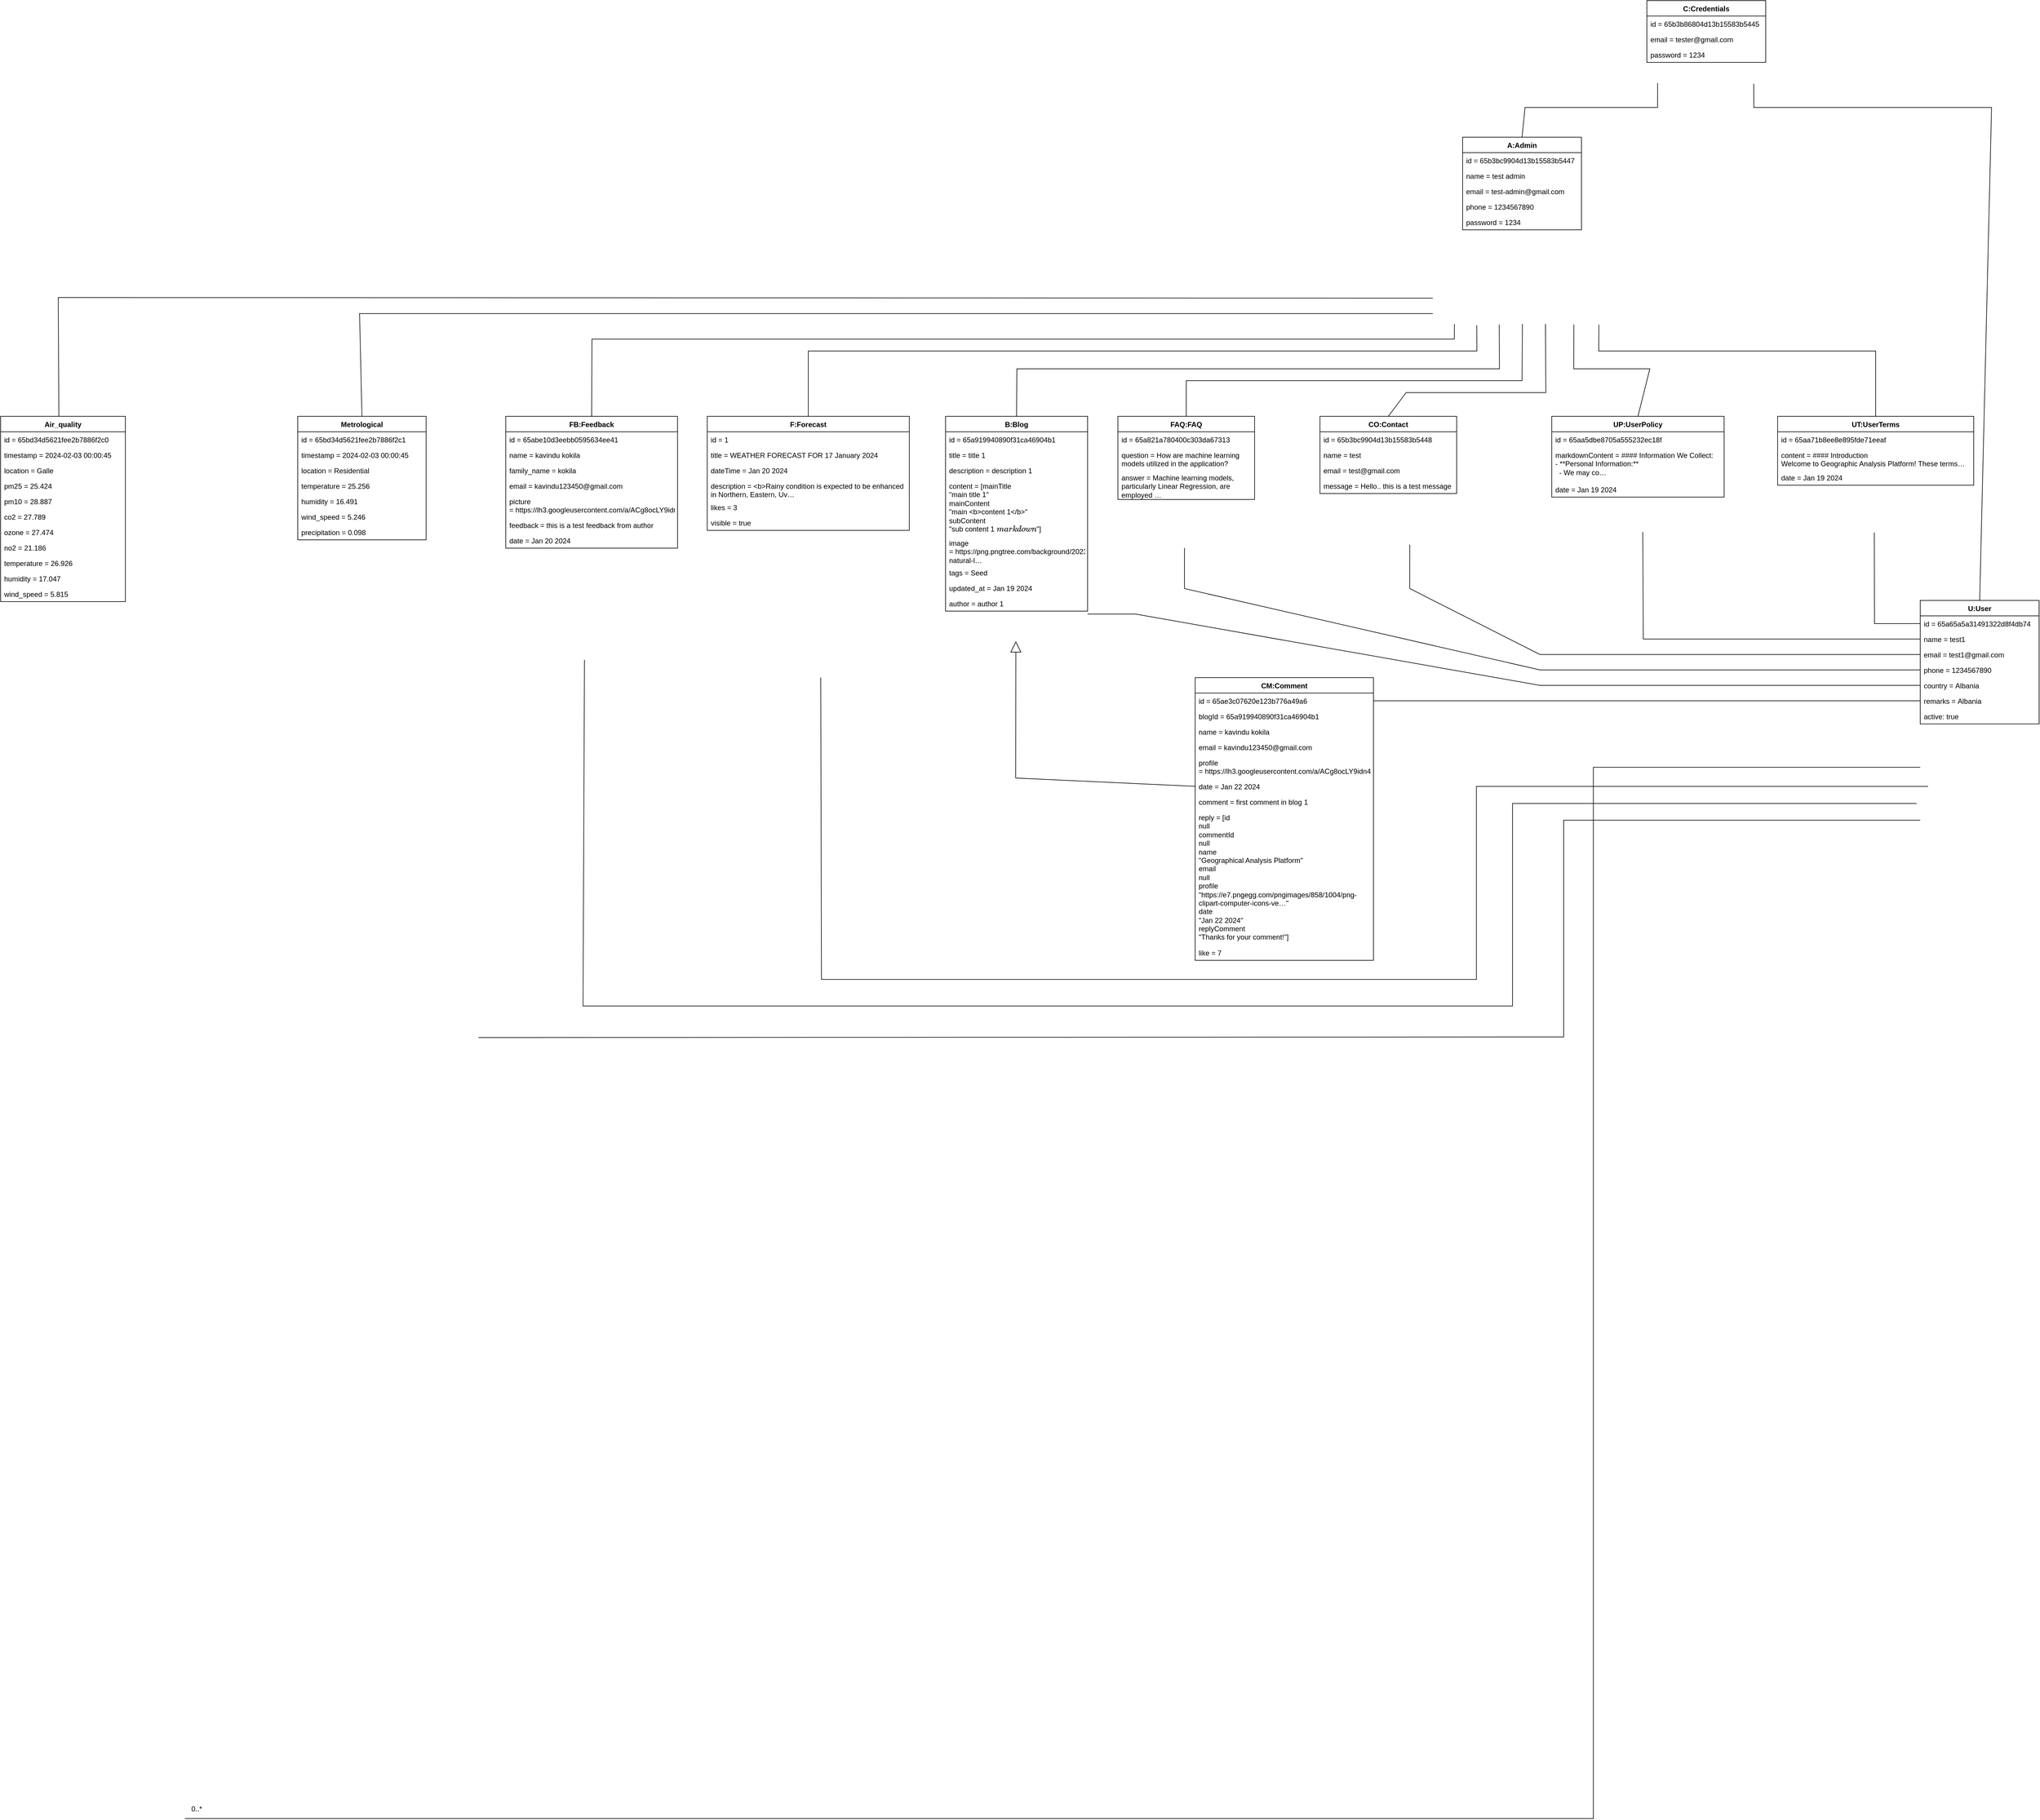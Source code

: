 <mxfile version="24.2.5" type="github">
  <diagram name="Page-1" id="tklO7xK3QUPXGctvpzQr">
    <mxGraphModel dx="3970" dy="2100" grid="1" gridSize="10" guides="1" tooltips="1" connect="1" arrows="1" fold="1" page="1" pageScale="1" pageWidth="827" pageHeight="1169" math="0" shadow="0">
      <root>
        <mxCell id="0" />
        <mxCell id="1" parent="0" />
        <mxCell id="FDrHorXSiLE-RwHZ9RLK-5" value="A:Admin" style="swimlane;fontStyle=1;align=center;verticalAlign=top;childLayout=stackLayout;horizontal=1;startSize=26;horizontalStack=0;resizeParent=1;resizeParentMax=0;resizeLast=0;collapsible=1;marginBottom=0;whiteSpace=wrap;html=1;" parent="1" vertex="1">
          <mxGeometry x="2870" y="410" width="200" height="156" as="geometry">
            <mxRectangle x="10" y="10" width="70" height="30" as="alternateBounds" />
          </mxGeometry>
        </mxCell>
        <mxCell id="FDrHorXSiLE-RwHZ9RLK-6" value="id = 65b3bc9904d13b15583b5447" style="text;strokeColor=none;fillColor=none;align=left;verticalAlign=top;spacingLeft=4;spacingRight=4;overflow=hidden;rotatable=0;points=[[0,0.5],[1,0.5]];portConstraint=eastwest;whiteSpace=wrap;html=1;" parent="FDrHorXSiLE-RwHZ9RLK-5" vertex="1">
          <mxGeometry y="26" width="200" height="26" as="geometry" />
        </mxCell>
        <mxCell id="FDrHorXSiLE-RwHZ9RLK-11" value="name =&amp;nbsp;test admin" style="text;strokeColor=none;fillColor=none;align=left;verticalAlign=top;spacingLeft=4;spacingRight=4;overflow=hidden;rotatable=0;points=[[0,0.5],[1,0.5]];portConstraint=eastwest;whiteSpace=wrap;html=1;" parent="FDrHorXSiLE-RwHZ9RLK-5" vertex="1">
          <mxGeometry y="52" width="200" height="26" as="geometry" />
        </mxCell>
        <mxCell id="FDrHorXSiLE-RwHZ9RLK-133" value="email =&amp;nbsp;test-admin@gmail.com" style="text;strokeColor=none;fillColor=none;align=left;verticalAlign=top;spacingLeft=4;spacingRight=4;overflow=hidden;rotatable=0;points=[[0,0.5],[1,0.5]];portConstraint=eastwest;whiteSpace=wrap;html=1;" parent="FDrHorXSiLE-RwHZ9RLK-5" vertex="1">
          <mxGeometry y="78" width="200" height="26" as="geometry" />
        </mxCell>
        <mxCell id="FDrHorXSiLE-RwHZ9RLK-10" value="phone = 1234567890" style="text;strokeColor=none;fillColor=none;align=left;verticalAlign=top;spacingLeft=4;spacingRight=4;overflow=hidden;rotatable=0;points=[[0,0.5],[1,0.5]];portConstraint=eastwest;whiteSpace=wrap;html=1;" parent="FDrHorXSiLE-RwHZ9RLK-5" vertex="1">
          <mxGeometry y="104" width="200" height="26" as="geometry" />
        </mxCell>
        <mxCell id="FDrHorXSiLE-RwHZ9RLK-9" value="password =&amp;nbsp;1234" style="text;strokeColor=none;fillColor=none;align=left;verticalAlign=top;spacingLeft=4;spacingRight=4;overflow=hidden;rotatable=0;points=[[0,0.5],[1,0.5]];portConstraint=eastwest;whiteSpace=wrap;html=1;" parent="FDrHorXSiLE-RwHZ9RLK-5" vertex="1">
          <mxGeometry y="130" width="200" height="26" as="geometry" />
        </mxCell>
        <mxCell id="FDrHorXSiLE-RwHZ9RLK-13" value="Air_quality" style="swimlane;fontStyle=1;align=center;verticalAlign=top;childLayout=stackLayout;horizontal=1;startSize=26;horizontalStack=0;resizeParent=1;resizeParentMax=0;resizeLast=0;collapsible=1;marginBottom=0;whiteSpace=wrap;html=1;" parent="1" vertex="1">
          <mxGeometry x="410" y="880" width="210" height="312" as="geometry" />
        </mxCell>
        <mxCell id="FDrHorXSiLE-RwHZ9RLK-14" value="id =&amp;nbsp;65bd34d5621fee2b7886f2c0" style="text;strokeColor=none;fillColor=none;align=left;verticalAlign=top;spacingLeft=4;spacingRight=4;overflow=hidden;rotatable=0;points=[[0,0.5],[1,0.5]];portConstraint=eastwest;whiteSpace=wrap;html=1;" parent="FDrHorXSiLE-RwHZ9RLK-13" vertex="1">
          <mxGeometry y="26" width="210" height="26" as="geometry" />
        </mxCell>
        <mxCell id="FDrHorXSiLE-RwHZ9RLK-15" value="timestamp =&amp;nbsp;2024-02-03 00:00:45" style="text;strokeColor=none;fillColor=none;align=left;verticalAlign=top;spacingLeft=4;spacingRight=4;overflow=hidden;rotatable=0;points=[[0,0.5],[1,0.5]];portConstraint=eastwest;whiteSpace=wrap;html=1;" parent="FDrHorXSiLE-RwHZ9RLK-13" vertex="1">
          <mxGeometry y="52" width="210" height="26" as="geometry" />
        </mxCell>
        <mxCell id="FDrHorXSiLE-RwHZ9RLK-21" value="location =&amp;nbsp;Galle" style="text;strokeColor=none;fillColor=none;align=left;verticalAlign=top;spacingLeft=4;spacingRight=4;overflow=hidden;rotatable=0;points=[[0,0.5],[1,0.5]];portConstraint=eastwest;whiteSpace=wrap;html=1;" parent="FDrHorXSiLE-RwHZ9RLK-13" vertex="1">
          <mxGeometry y="78" width="210" height="26" as="geometry" />
        </mxCell>
        <mxCell id="FDrHorXSiLE-RwHZ9RLK-25" value="pm25 =&amp;nbsp;25.424" style="text;strokeColor=none;fillColor=none;align=left;verticalAlign=top;spacingLeft=4;spacingRight=4;overflow=hidden;rotatable=0;points=[[0,0.5],[1,0.5]];portConstraint=eastwest;whiteSpace=wrap;html=1;" parent="FDrHorXSiLE-RwHZ9RLK-13" vertex="1">
          <mxGeometry y="104" width="210" height="26" as="geometry" />
        </mxCell>
        <mxCell id="FDrHorXSiLE-RwHZ9RLK-24" value="pm10 =&amp;nbsp;28.887" style="text;strokeColor=none;fillColor=none;align=left;verticalAlign=top;spacingLeft=4;spacingRight=4;overflow=hidden;rotatable=0;points=[[0,0.5],[1,0.5]];portConstraint=eastwest;whiteSpace=wrap;html=1;" parent="FDrHorXSiLE-RwHZ9RLK-13" vertex="1">
          <mxGeometry y="130" width="210" height="26" as="geometry" />
        </mxCell>
        <mxCell id="FDrHorXSiLE-RwHZ9RLK-23" value="co2 =&amp;nbsp;27.789" style="text;strokeColor=none;fillColor=none;align=left;verticalAlign=top;spacingLeft=4;spacingRight=4;overflow=hidden;rotatable=0;points=[[0,0.5],[1,0.5]];portConstraint=eastwest;whiteSpace=wrap;html=1;" parent="FDrHorXSiLE-RwHZ9RLK-13" vertex="1">
          <mxGeometry y="156" width="210" height="26" as="geometry" />
        </mxCell>
        <mxCell id="FDrHorXSiLE-RwHZ9RLK-22" value="ozone =&amp;nbsp;27.474" style="text;strokeColor=none;fillColor=none;align=left;verticalAlign=top;spacingLeft=4;spacingRight=4;overflow=hidden;rotatable=0;points=[[0,0.5],[1,0.5]];portConstraint=eastwest;whiteSpace=wrap;html=1;" parent="FDrHorXSiLE-RwHZ9RLK-13" vertex="1">
          <mxGeometry y="182" width="210" height="26" as="geometry" />
        </mxCell>
        <mxCell id="FDrHorXSiLE-RwHZ9RLK-16" value="no2 =&amp;nbsp;21.186" style="text;strokeColor=none;fillColor=none;align=left;verticalAlign=top;spacingLeft=4;spacingRight=4;overflow=hidden;rotatable=0;points=[[0,0.5],[1,0.5]];portConstraint=eastwest;whiteSpace=wrap;html=1;" parent="FDrHorXSiLE-RwHZ9RLK-13" vertex="1">
          <mxGeometry y="208" width="210" height="26" as="geometry" />
        </mxCell>
        <mxCell id="FDrHorXSiLE-RwHZ9RLK-17" value="temperature =&amp;nbsp;26.926" style="text;strokeColor=none;fillColor=none;align=left;verticalAlign=top;spacingLeft=4;spacingRight=4;overflow=hidden;rotatable=0;points=[[0,0.5],[1,0.5]];portConstraint=eastwest;whiteSpace=wrap;html=1;" parent="FDrHorXSiLE-RwHZ9RLK-13" vertex="1">
          <mxGeometry y="234" width="210" height="26" as="geometry" />
        </mxCell>
        <mxCell id="FDrHorXSiLE-RwHZ9RLK-26" value="humidity =&amp;nbsp;17.047" style="text;strokeColor=none;fillColor=none;align=left;verticalAlign=top;spacingLeft=4;spacingRight=4;overflow=hidden;rotatable=0;points=[[0,0.5],[1,0.5]];portConstraint=eastwest;whiteSpace=wrap;html=1;" parent="FDrHorXSiLE-RwHZ9RLK-13" vertex="1">
          <mxGeometry y="260" width="210" height="26" as="geometry" />
        </mxCell>
        <mxCell id="FDrHorXSiLE-RwHZ9RLK-18" value="wind_speed =&amp;nbsp;5.815" style="text;strokeColor=none;fillColor=none;align=left;verticalAlign=top;spacingLeft=4;spacingRight=4;overflow=hidden;rotatable=0;points=[[0,0.5],[1,0.5]];portConstraint=eastwest;whiteSpace=wrap;html=1;" parent="FDrHorXSiLE-RwHZ9RLK-13" vertex="1">
          <mxGeometry y="286" width="210" height="26" as="geometry" />
        </mxCell>
        <mxCell id="FDrHorXSiLE-RwHZ9RLK-27" value="B:Blog" style="swimlane;fontStyle=1;align=center;verticalAlign=top;childLayout=stackLayout;horizontal=1;startSize=26;horizontalStack=0;resizeParent=1;resizeParentMax=0;resizeLast=0;collapsible=1;marginBottom=0;whiteSpace=wrap;html=1;" parent="1" vertex="1">
          <mxGeometry x="2000" y="880" width="239" height="328" as="geometry" />
        </mxCell>
        <mxCell id="FDrHorXSiLE-RwHZ9RLK-28" value="id =&amp;nbsp;65a919940890f31ca46904b1" style="text;strokeColor=none;fillColor=none;align=left;verticalAlign=top;spacingLeft=4;spacingRight=4;overflow=hidden;rotatable=0;points=[[0,0.5],[1,0.5]];portConstraint=eastwest;whiteSpace=wrap;html=1;" parent="FDrHorXSiLE-RwHZ9RLK-27" vertex="1">
          <mxGeometry y="26" width="239" height="26" as="geometry" />
        </mxCell>
        <mxCell id="FDrHorXSiLE-RwHZ9RLK-29" value="title =&amp;nbsp;title 1" style="text;strokeColor=none;fillColor=none;align=left;verticalAlign=top;spacingLeft=4;spacingRight=4;overflow=hidden;rotatable=0;points=[[0,0.5],[1,0.5]];portConstraint=eastwest;whiteSpace=wrap;html=1;" parent="FDrHorXSiLE-RwHZ9RLK-27" vertex="1">
          <mxGeometry y="52" width="239" height="26" as="geometry" />
        </mxCell>
        <mxCell id="FDrHorXSiLE-RwHZ9RLK-30" value="description =&amp;nbsp;description 1" style="text;strokeColor=none;fillColor=none;align=left;verticalAlign=top;spacingLeft=4;spacingRight=4;overflow=hidden;rotatable=0;points=[[0,0.5],[1,0.5]];portConstraint=eastwest;whiteSpace=wrap;html=1;" parent="FDrHorXSiLE-RwHZ9RLK-27" vertex="1">
          <mxGeometry y="78" width="239" height="26" as="geometry" />
        </mxCell>
        <mxCell id="FDrHorXSiLE-RwHZ9RLK-31" value="content = [&lt;span style=&quot;background-color: initial;&quot;&gt;mainTitle&lt;/span&gt;&lt;div&gt;&quot;main title 1&quot;&lt;/div&gt;&lt;div&gt;mainContent&lt;/div&gt;&lt;div&gt;&quot;main &amp;lt;b&amp;gt;content 1&amp;lt;/b&amp;gt;&quot;&lt;/div&gt;&lt;div&gt;subContent&lt;/div&gt;&lt;span style=&quot;background-color: initial;&quot;&gt;&quot;sub content 1 `markdown`&quot;&lt;/span&gt;]" style="text;strokeColor=none;fillColor=none;align=left;verticalAlign=top;spacingLeft=4;spacingRight=4;overflow=hidden;rotatable=0;points=[[0,0.5],[1,0.5]];portConstraint=eastwest;whiteSpace=wrap;html=1;" parent="FDrHorXSiLE-RwHZ9RLK-27" vertex="1">
          <mxGeometry y="104" width="239" height="96" as="geometry" />
        </mxCell>
        <mxCell id="FDrHorXSiLE-RwHZ9RLK-35" value="image =&amp;nbsp;https://png.pngtree.com/background/20230411/original/pngtree-natural-l…" style="text;strokeColor=none;fillColor=none;align=left;verticalAlign=top;spacingLeft=4;spacingRight=4;overflow=hidden;rotatable=0;points=[[0,0.5],[1,0.5]];portConstraint=eastwest;whiteSpace=wrap;html=1;" parent="FDrHorXSiLE-RwHZ9RLK-27" vertex="1">
          <mxGeometry y="200" width="239" height="50" as="geometry" />
        </mxCell>
        <mxCell id="FDrHorXSiLE-RwHZ9RLK-36" value="tags = Seed" style="text;strokeColor=none;fillColor=none;align=left;verticalAlign=top;spacingLeft=4;spacingRight=4;overflow=hidden;rotatable=0;points=[[0,0.5],[1,0.5]];portConstraint=eastwest;whiteSpace=wrap;html=1;" parent="FDrHorXSiLE-RwHZ9RLK-27" vertex="1">
          <mxGeometry y="250" width="239" height="26" as="geometry" />
        </mxCell>
        <mxCell id="FDrHorXSiLE-RwHZ9RLK-38" value="updated_at =&amp;nbsp;Jan 19 2024" style="text;strokeColor=none;fillColor=none;align=left;verticalAlign=top;spacingLeft=4;spacingRight=4;overflow=hidden;rotatable=0;points=[[0,0.5],[1,0.5]];portConstraint=eastwest;whiteSpace=wrap;html=1;" parent="FDrHorXSiLE-RwHZ9RLK-27" vertex="1">
          <mxGeometry y="276" width="239" height="26" as="geometry" />
        </mxCell>
        <mxCell id="FDrHorXSiLE-RwHZ9RLK-32" value="author =&amp;nbsp;author 1" style="text;strokeColor=none;fillColor=none;align=left;verticalAlign=top;spacingLeft=4;spacingRight=4;overflow=hidden;rotatable=0;points=[[0,0.5],[1,0.5]];portConstraint=eastwest;whiteSpace=wrap;html=1;" parent="FDrHorXSiLE-RwHZ9RLK-27" vertex="1">
          <mxGeometry y="302" width="239" height="26" as="geometry" />
        </mxCell>
        <mxCell id="FDrHorXSiLE-RwHZ9RLK-39" value="CM:Comment" style="swimlane;fontStyle=1;align=center;verticalAlign=top;childLayout=stackLayout;horizontal=1;startSize=26;horizontalStack=0;resizeParent=1;resizeParentMax=0;resizeLast=0;collapsible=1;marginBottom=0;whiteSpace=wrap;html=1;" parent="1" vertex="1">
          <mxGeometry x="2420" y="1320" width="300" height="476" as="geometry" />
        </mxCell>
        <mxCell id="FDrHorXSiLE-RwHZ9RLK-40" value="id =&amp;nbsp;65ae3c07620e123b776a49a6" style="text;strokeColor=none;fillColor=none;align=left;verticalAlign=top;spacingLeft=4;spacingRight=4;overflow=hidden;rotatable=0;points=[[0,0.5],[1,0.5]];portConstraint=eastwest;whiteSpace=wrap;html=1;" parent="FDrHorXSiLE-RwHZ9RLK-39" vertex="1">
          <mxGeometry y="26" width="300" height="26" as="geometry" />
        </mxCell>
        <mxCell id="FDrHorXSiLE-RwHZ9RLK-41" value="blogId =&amp;nbsp;65a919940890f31ca46904b1" style="text;strokeColor=none;fillColor=none;align=left;verticalAlign=top;spacingLeft=4;spacingRight=4;overflow=hidden;rotatable=0;points=[[0,0.5],[1,0.5]];portConstraint=eastwest;whiteSpace=wrap;html=1;" parent="FDrHorXSiLE-RwHZ9RLK-39" vertex="1">
          <mxGeometry y="52" width="300" height="26" as="geometry" />
        </mxCell>
        <mxCell id="FDrHorXSiLE-RwHZ9RLK-42" value="name =&amp;nbsp;kavindu kokila" style="text;strokeColor=none;fillColor=none;align=left;verticalAlign=top;spacingLeft=4;spacingRight=4;overflow=hidden;rotatable=0;points=[[0,0.5],[1,0.5]];portConstraint=eastwest;whiteSpace=wrap;html=1;" parent="FDrHorXSiLE-RwHZ9RLK-39" vertex="1">
          <mxGeometry y="78" width="300" height="26" as="geometry" />
        </mxCell>
        <mxCell id="FDrHorXSiLE-RwHZ9RLK-43" value="email =&amp;nbsp;kavindu123450@gmail.com" style="text;strokeColor=none;fillColor=none;align=left;verticalAlign=top;spacingLeft=4;spacingRight=4;overflow=hidden;rotatable=0;points=[[0,0.5],[1,0.5]];portConstraint=eastwest;whiteSpace=wrap;html=1;" parent="FDrHorXSiLE-RwHZ9RLK-39" vertex="1">
          <mxGeometry y="104" width="300" height="26" as="geometry" />
        </mxCell>
        <mxCell id="FDrHorXSiLE-RwHZ9RLK-44" value="profile =&amp;nbsp;https://lh3.googleusercontent.com/a/ACg8ocLY9idn43Q6vZWjnHIfhCXtvy0Swz…" style="text;strokeColor=none;fillColor=none;align=left;verticalAlign=top;spacingLeft=4;spacingRight=4;overflow=hidden;rotatable=0;points=[[0,0.5],[1,0.5]];portConstraint=eastwest;whiteSpace=wrap;html=1;" parent="FDrHorXSiLE-RwHZ9RLK-39" vertex="1">
          <mxGeometry y="130" width="300" height="40" as="geometry" />
        </mxCell>
        <mxCell id="FDrHorXSiLE-RwHZ9RLK-45" value="date =&amp;nbsp;Jan 22 2024" style="text;strokeColor=none;fillColor=none;align=left;verticalAlign=top;spacingLeft=4;spacingRight=4;overflow=hidden;rotatable=0;points=[[0,0.5],[1,0.5]];portConstraint=eastwest;whiteSpace=wrap;html=1;" parent="FDrHorXSiLE-RwHZ9RLK-39" vertex="1">
          <mxGeometry y="170" width="300" height="26" as="geometry" />
        </mxCell>
        <mxCell id="FDrHorXSiLE-RwHZ9RLK-46" value="comment =&amp;nbsp;first comment in blog 1" style="text;strokeColor=none;fillColor=none;align=left;verticalAlign=top;spacingLeft=4;spacingRight=4;overflow=hidden;rotatable=0;points=[[0,0.5],[1,0.5]];portConstraint=eastwest;whiteSpace=wrap;html=1;" parent="FDrHorXSiLE-RwHZ9RLK-39" vertex="1">
          <mxGeometry y="196" width="300" height="26" as="geometry" />
        </mxCell>
        <mxCell id="FDrHorXSiLE-RwHZ9RLK-47" value="reply = [&lt;span style=&quot;background-color: initial;&quot;&gt;id&lt;/span&gt;&lt;div&gt;null&lt;/div&gt;&lt;div&gt;commentId&lt;/div&gt;&lt;div&gt;null&lt;/div&gt;&lt;div&gt;name&lt;/div&gt;&lt;div&gt;&quot;Geographical Analysis Platform&quot;&lt;/div&gt;&lt;div&gt;email&lt;/div&gt;&lt;div&gt;null&lt;/div&gt;&lt;div&gt;profile&lt;/div&gt;&lt;div&gt;&quot;https://e7.pngegg.com/pngimages/858/1004/png-clipart-computer-icons-ve…&quot;&lt;/div&gt;&lt;div&gt;date&lt;/div&gt;&lt;div&gt;&quot;Jan 22 2024&quot;&lt;/div&gt;&lt;div&gt;replyComment&lt;/div&gt;&lt;span style=&quot;background-color: initial;&quot;&gt;&quot;Thanks for your comment!&quot;&lt;/span&gt;]" style="text;strokeColor=none;fillColor=none;align=left;verticalAlign=top;spacingLeft=4;spacingRight=4;overflow=hidden;rotatable=0;points=[[0,0.5],[1,0.5]];portConstraint=eastwest;whiteSpace=wrap;html=1;" parent="FDrHorXSiLE-RwHZ9RLK-39" vertex="1">
          <mxGeometry y="222" width="300" height="228" as="geometry" />
        </mxCell>
        <mxCell id="FDrHorXSiLE-RwHZ9RLK-48" value="like = 7" style="text;strokeColor=none;fillColor=none;align=left;verticalAlign=top;spacingLeft=4;spacingRight=4;overflow=hidden;rotatable=0;points=[[0,0.5],[1,0.5]];portConstraint=eastwest;whiteSpace=wrap;html=1;" parent="FDrHorXSiLE-RwHZ9RLK-39" vertex="1">
          <mxGeometry y="450" width="300" height="26" as="geometry" />
        </mxCell>
        <mxCell id="FDrHorXSiLE-RwHZ9RLK-51" value="C:Credentials" style="swimlane;fontStyle=1;align=center;verticalAlign=top;childLayout=stackLayout;horizontal=1;startSize=26;horizontalStack=0;resizeParent=1;resizeParentMax=0;resizeLast=0;collapsible=1;marginBottom=0;whiteSpace=wrap;html=1;" parent="1" vertex="1">
          <mxGeometry x="3180" y="180" width="200" height="104" as="geometry" />
        </mxCell>
        <mxCell id="FDrHorXSiLE-RwHZ9RLK-52" value="id =&amp;nbsp;65b3b86804d13b15583b5445" style="text;strokeColor=none;fillColor=none;align=left;verticalAlign=top;spacingLeft=4;spacingRight=4;overflow=hidden;rotatable=0;points=[[0,0.5],[1,0.5]];portConstraint=eastwest;whiteSpace=wrap;html=1;" parent="FDrHorXSiLE-RwHZ9RLK-51" vertex="1">
          <mxGeometry y="26" width="200" height="26" as="geometry" />
        </mxCell>
        <mxCell id="FDrHorXSiLE-RwHZ9RLK-55" value="email =&amp;nbsp;tester@gmail.com" style="text;strokeColor=none;fillColor=none;align=left;verticalAlign=top;spacingLeft=4;spacingRight=4;overflow=hidden;rotatable=0;points=[[0,0.5],[1,0.5]];portConstraint=eastwest;whiteSpace=wrap;html=1;" parent="FDrHorXSiLE-RwHZ9RLK-51" vertex="1">
          <mxGeometry y="52" width="200" height="26" as="geometry" />
        </mxCell>
        <mxCell id="FDrHorXSiLE-RwHZ9RLK-56" value="password =&amp;nbsp;1234" style="text;strokeColor=none;fillColor=none;align=left;verticalAlign=top;spacingLeft=4;spacingRight=4;overflow=hidden;rotatable=0;points=[[0,0.5],[1,0.5]];portConstraint=eastwest;whiteSpace=wrap;html=1;" parent="FDrHorXSiLE-RwHZ9RLK-51" vertex="1">
          <mxGeometry y="78" width="200" height="26" as="geometry" />
        </mxCell>
        <mxCell id="FDrHorXSiLE-RwHZ9RLK-57" value="CO:Contact" style="swimlane;fontStyle=1;align=center;verticalAlign=top;childLayout=stackLayout;horizontal=1;startSize=26;horizontalStack=0;resizeParent=1;resizeParentMax=0;resizeLast=0;collapsible=1;marginBottom=0;whiteSpace=wrap;html=1;" parent="1" vertex="1">
          <mxGeometry x="2630" y="880" width="230" height="130" as="geometry" />
        </mxCell>
        <mxCell id="FDrHorXSiLE-RwHZ9RLK-58" value="id =&amp;nbsp;65b3bc9904d13b15583b5448" style="text;strokeColor=none;fillColor=none;align=left;verticalAlign=top;spacingLeft=4;spacingRight=4;overflow=hidden;rotatable=0;points=[[0,0.5],[1,0.5]];portConstraint=eastwest;whiteSpace=wrap;html=1;" parent="FDrHorXSiLE-RwHZ9RLK-57" vertex="1">
          <mxGeometry y="26" width="230" height="26" as="geometry" />
        </mxCell>
        <mxCell id="FDrHorXSiLE-RwHZ9RLK-59" value="name = test" style="text;strokeColor=none;fillColor=none;align=left;verticalAlign=top;spacingLeft=4;spacingRight=4;overflow=hidden;rotatable=0;points=[[0,0.5],[1,0.5]];portConstraint=eastwest;whiteSpace=wrap;html=1;" parent="FDrHorXSiLE-RwHZ9RLK-57" vertex="1">
          <mxGeometry y="52" width="230" height="26" as="geometry" />
        </mxCell>
        <mxCell id="FDrHorXSiLE-RwHZ9RLK-60" value="email = test@gmail.com" style="text;strokeColor=none;fillColor=none;align=left;verticalAlign=top;spacingLeft=4;spacingRight=4;overflow=hidden;rotatable=0;points=[[0,0.5],[1,0.5]];portConstraint=eastwest;whiteSpace=wrap;html=1;" parent="FDrHorXSiLE-RwHZ9RLK-57" vertex="1">
          <mxGeometry y="78" width="230" height="26" as="geometry" />
        </mxCell>
        <mxCell id="L4PsidqdgJCxc6JKoqgF-303" value="message = Hello.. this is a test message" style="text;strokeColor=none;fillColor=none;align=left;verticalAlign=top;spacingLeft=4;spacingRight=4;overflow=hidden;rotatable=0;points=[[0,0.5],[1,0.5]];portConstraint=eastwest;whiteSpace=wrap;html=1;" parent="FDrHorXSiLE-RwHZ9RLK-57" vertex="1">
          <mxGeometry y="104" width="230" height="26" as="geometry" />
        </mxCell>
        <mxCell id="FDrHorXSiLE-RwHZ9RLK-65" value="FAQ:FAQ" style="swimlane;fontStyle=1;align=center;verticalAlign=top;childLayout=stackLayout;horizontal=1;startSize=26;horizontalStack=0;resizeParent=1;resizeParentMax=0;resizeLast=0;collapsible=1;marginBottom=0;whiteSpace=wrap;html=1;" parent="1" vertex="1">
          <mxGeometry x="2290" y="880" width="230" height="140" as="geometry" />
        </mxCell>
        <mxCell id="FDrHorXSiLE-RwHZ9RLK-66" value="id =&amp;nbsp;65a821a780400c303da67313" style="text;strokeColor=none;fillColor=none;align=left;verticalAlign=top;spacingLeft=4;spacingRight=4;overflow=hidden;rotatable=0;points=[[0,0.5],[1,0.5]];portConstraint=eastwest;whiteSpace=wrap;html=1;" parent="FDrHorXSiLE-RwHZ9RLK-65" vertex="1">
          <mxGeometry y="26" width="230" height="26" as="geometry" />
        </mxCell>
        <mxCell id="FDrHorXSiLE-RwHZ9RLK-67" value="question =&amp;nbsp;How are machine learning models utilized in the application?" style="text;strokeColor=none;fillColor=none;align=left;verticalAlign=top;spacingLeft=4;spacingRight=4;overflow=hidden;rotatable=0;points=[[0,0.5],[1,0.5]];portConstraint=eastwest;whiteSpace=wrap;html=1;" parent="FDrHorXSiLE-RwHZ9RLK-65" vertex="1">
          <mxGeometry y="52" width="230" height="38" as="geometry" />
        </mxCell>
        <mxCell id="FDrHorXSiLE-RwHZ9RLK-68" value="answer =&amp;nbsp;Machine learning models, particularly Linear Regression, are employed …" style="text;strokeColor=none;fillColor=none;align=left;verticalAlign=top;spacingLeft=4;spacingRight=4;overflow=hidden;rotatable=0;points=[[0,0.5],[1,0.5]];portConstraint=eastwest;whiteSpace=wrap;html=1;" parent="FDrHorXSiLE-RwHZ9RLK-65" vertex="1">
          <mxGeometry y="90" width="230" height="50" as="geometry" />
        </mxCell>
        <mxCell id="FDrHorXSiLE-RwHZ9RLK-71" value="FB:Feedback" style="swimlane;fontStyle=1;align=center;verticalAlign=top;childLayout=stackLayout;horizontal=1;startSize=26;horizontalStack=0;resizeParent=1;resizeParentMax=0;resizeLast=0;collapsible=1;marginBottom=0;whiteSpace=wrap;html=1;" parent="1" vertex="1">
          <mxGeometry x="1260" y="880" width="289" height="222" as="geometry" />
        </mxCell>
        <mxCell id="FDrHorXSiLE-RwHZ9RLK-72" value="id =&amp;nbsp;65abe10d3eebb0595634ee41" style="text;strokeColor=none;fillColor=none;align=left;verticalAlign=top;spacingLeft=4;spacingRight=4;overflow=hidden;rotatable=0;points=[[0,0.5],[1,0.5]];portConstraint=eastwest;whiteSpace=wrap;html=1;" parent="FDrHorXSiLE-RwHZ9RLK-71" vertex="1">
          <mxGeometry y="26" width="289" height="26" as="geometry" />
        </mxCell>
        <mxCell id="FDrHorXSiLE-RwHZ9RLK-73" value="name =&amp;nbsp;kavindu kokila" style="text;strokeColor=none;fillColor=none;align=left;verticalAlign=top;spacingLeft=4;spacingRight=4;overflow=hidden;rotatable=0;points=[[0,0.5],[1,0.5]];portConstraint=eastwest;whiteSpace=wrap;html=1;" parent="FDrHorXSiLE-RwHZ9RLK-71" vertex="1">
          <mxGeometry y="52" width="289" height="26" as="geometry" />
        </mxCell>
        <mxCell id="FDrHorXSiLE-RwHZ9RLK-79" value="family_name =&amp;nbsp;kokila" style="text;strokeColor=none;fillColor=none;align=left;verticalAlign=top;spacingLeft=4;spacingRight=4;overflow=hidden;rotatable=0;points=[[0,0.5],[1,0.5]];portConstraint=eastwest;whiteSpace=wrap;html=1;" parent="FDrHorXSiLE-RwHZ9RLK-71" vertex="1">
          <mxGeometry y="78" width="289" height="26" as="geometry" />
        </mxCell>
        <mxCell id="FDrHorXSiLE-RwHZ9RLK-74" value="email =&amp;nbsp;kavindu123450@gmail.com" style="text;strokeColor=none;fillColor=none;align=left;verticalAlign=top;spacingLeft=4;spacingRight=4;overflow=hidden;rotatable=0;points=[[0,0.5],[1,0.5]];portConstraint=eastwest;whiteSpace=wrap;html=1;" parent="FDrHorXSiLE-RwHZ9RLK-71" vertex="1">
          <mxGeometry y="104" width="289" height="26" as="geometry" />
        </mxCell>
        <mxCell id="FDrHorXSiLE-RwHZ9RLK-75" value="picture =&amp;nbsp;https://lh3.googleusercontent.com/a/ACg8ocLY9idn43Q6vZWjnHIfhCXtvy0Swz…" style="text;strokeColor=none;fillColor=none;align=left;verticalAlign=top;spacingLeft=4;spacingRight=4;overflow=hidden;rotatable=0;points=[[0,0.5],[1,0.5]];portConstraint=eastwest;whiteSpace=wrap;html=1;" parent="FDrHorXSiLE-RwHZ9RLK-71" vertex="1">
          <mxGeometry y="130" width="289" height="40" as="geometry" />
        </mxCell>
        <mxCell id="FDrHorXSiLE-RwHZ9RLK-76" value="feedback =&amp;nbsp;this is a test feedback from author" style="text;strokeColor=none;fillColor=none;align=left;verticalAlign=top;spacingLeft=4;spacingRight=4;overflow=hidden;rotatable=0;points=[[0,0.5],[1,0.5]];portConstraint=eastwest;whiteSpace=wrap;html=1;" parent="FDrHorXSiLE-RwHZ9RLK-71" vertex="1">
          <mxGeometry y="170" width="289" height="26" as="geometry" />
        </mxCell>
        <mxCell id="FDrHorXSiLE-RwHZ9RLK-80" value="date =&amp;nbsp;Jan 20 2024" style="text;strokeColor=none;fillColor=none;align=left;verticalAlign=top;spacingLeft=4;spacingRight=4;overflow=hidden;rotatable=0;points=[[0,0.5],[1,0.5]];portConstraint=eastwest;whiteSpace=wrap;html=1;" parent="FDrHorXSiLE-RwHZ9RLK-71" vertex="1">
          <mxGeometry y="196" width="289" height="26" as="geometry" />
        </mxCell>
        <mxCell id="FDrHorXSiLE-RwHZ9RLK-81" value="F:Forecast" style="swimlane;fontStyle=1;align=center;verticalAlign=top;childLayout=stackLayout;horizontal=1;startSize=26;horizontalStack=0;resizeParent=1;resizeParentMax=0;resizeLast=0;collapsible=1;marginBottom=0;whiteSpace=wrap;html=1;" parent="1" vertex="1">
          <mxGeometry x="1599" y="880" width="340" height="192" as="geometry" />
        </mxCell>
        <mxCell id="FDrHorXSiLE-RwHZ9RLK-82" value="id = 1" style="text;strokeColor=none;fillColor=none;align=left;verticalAlign=top;spacingLeft=4;spacingRight=4;overflow=hidden;rotatable=0;points=[[0,0.5],[1,0.5]];portConstraint=eastwest;whiteSpace=wrap;html=1;" parent="FDrHorXSiLE-RwHZ9RLK-81" vertex="1">
          <mxGeometry y="26" width="340" height="26" as="geometry" />
        </mxCell>
        <mxCell id="FDrHorXSiLE-RwHZ9RLK-83" value="title =&amp;nbsp;WEATHER FORECAST FOR 17 January 2024" style="text;strokeColor=none;fillColor=none;align=left;verticalAlign=top;spacingLeft=4;spacingRight=4;overflow=hidden;rotatable=0;points=[[0,0.5],[1,0.5]];portConstraint=eastwest;whiteSpace=wrap;html=1;" parent="FDrHorXSiLE-RwHZ9RLK-81" vertex="1">
          <mxGeometry y="52" width="340" height="26" as="geometry" />
        </mxCell>
        <mxCell id="FDrHorXSiLE-RwHZ9RLK-84" value="dateTime =&amp;nbsp;Jan 20 2024" style="text;strokeColor=none;fillColor=none;align=left;verticalAlign=top;spacingLeft=4;spacingRight=4;overflow=hidden;rotatable=0;points=[[0,0.5],[1,0.5]];portConstraint=eastwest;whiteSpace=wrap;html=1;" parent="FDrHorXSiLE-RwHZ9RLK-81" vertex="1">
          <mxGeometry y="78" width="340" height="26" as="geometry" />
        </mxCell>
        <mxCell id="FDrHorXSiLE-RwHZ9RLK-85" value="description =&amp;nbsp;&amp;lt;b&amp;gt;Rainy condition is expected to be enhanced in Northern, Eastern, Uv…" style="text;strokeColor=none;fillColor=none;align=left;verticalAlign=top;spacingLeft=4;spacingRight=4;overflow=hidden;rotatable=0;points=[[0,0.5],[1,0.5]];portConstraint=eastwest;whiteSpace=wrap;html=1;" parent="FDrHorXSiLE-RwHZ9RLK-81" vertex="1">
          <mxGeometry y="104" width="340" height="36" as="geometry" />
        </mxCell>
        <mxCell id="FDrHorXSiLE-RwHZ9RLK-86" value="likes = 3" style="text;strokeColor=none;fillColor=none;align=left;verticalAlign=top;spacingLeft=4;spacingRight=4;overflow=hidden;rotatable=0;points=[[0,0.5],[1,0.5]];portConstraint=eastwest;whiteSpace=wrap;html=1;" parent="FDrHorXSiLE-RwHZ9RLK-81" vertex="1">
          <mxGeometry y="140" width="340" height="26" as="geometry" />
        </mxCell>
        <mxCell id="FDrHorXSiLE-RwHZ9RLK-89" value="visible = true" style="text;strokeColor=none;fillColor=none;align=left;verticalAlign=top;spacingLeft=4;spacingRight=4;overflow=hidden;rotatable=0;points=[[0,0.5],[1,0.5]];portConstraint=eastwest;whiteSpace=wrap;html=1;" parent="FDrHorXSiLE-RwHZ9RLK-81" vertex="1">
          <mxGeometry y="166" width="340" height="26" as="geometry" />
        </mxCell>
        <mxCell id="FDrHorXSiLE-RwHZ9RLK-97" value="Metrological" style="swimlane;fontStyle=1;align=center;verticalAlign=top;childLayout=stackLayout;horizontal=1;startSize=26;horizontalStack=0;resizeParent=1;resizeParentMax=0;resizeLast=0;collapsible=1;marginBottom=0;whiteSpace=wrap;html=1;" parent="1" vertex="1">
          <mxGeometry x="910" y="880" width="216" height="208" as="geometry">
            <mxRectangle x="2320" y="880" width="110" height="30" as="alternateBounds" />
          </mxGeometry>
        </mxCell>
        <mxCell id="FDrHorXSiLE-RwHZ9RLK-98" value="id =&amp;nbsp;65bd34d5621fee2b7886f2c1" style="text;strokeColor=none;fillColor=none;align=left;verticalAlign=top;spacingLeft=4;spacingRight=4;overflow=hidden;rotatable=0;points=[[0,0.5],[1,0.5]];portConstraint=eastwest;whiteSpace=wrap;html=1;" parent="FDrHorXSiLE-RwHZ9RLK-97" vertex="1">
          <mxGeometry y="26" width="216" height="26" as="geometry" />
        </mxCell>
        <mxCell id="FDrHorXSiLE-RwHZ9RLK-99" value="timestamp =&amp;nbsp;2024-02-03 00:00:45" style="text;strokeColor=none;fillColor=none;align=left;verticalAlign=top;spacingLeft=4;spacingRight=4;overflow=hidden;rotatable=0;points=[[0,0.5],[1,0.5]];portConstraint=eastwest;whiteSpace=wrap;html=1;" parent="FDrHorXSiLE-RwHZ9RLK-97" vertex="1">
          <mxGeometry y="52" width="216" height="26" as="geometry" />
        </mxCell>
        <mxCell id="FDrHorXSiLE-RwHZ9RLK-100" value="location =&amp;nbsp;Residential" style="text;strokeColor=none;fillColor=none;align=left;verticalAlign=top;spacingLeft=4;spacingRight=4;overflow=hidden;rotatable=0;points=[[0,0.5],[1,0.5]];portConstraint=eastwest;whiteSpace=wrap;html=1;" parent="FDrHorXSiLE-RwHZ9RLK-97" vertex="1">
          <mxGeometry y="78" width="216" height="26" as="geometry" />
        </mxCell>
        <mxCell id="FDrHorXSiLE-RwHZ9RLK-101" value="temperature =&amp;nbsp;25.256" style="text;strokeColor=none;fillColor=none;align=left;verticalAlign=top;spacingLeft=4;spacingRight=4;overflow=hidden;rotatable=0;points=[[0,0.5],[1,0.5]];portConstraint=eastwest;whiteSpace=wrap;html=1;" parent="FDrHorXSiLE-RwHZ9RLK-97" vertex="1">
          <mxGeometry y="104" width="216" height="26" as="geometry" />
        </mxCell>
        <mxCell id="FDrHorXSiLE-RwHZ9RLK-102" value="humidity =&amp;nbsp;16.491" style="text;strokeColor=none;fillColor=none;align=left;verticalAlign=top;spacingLeft=4;spacingRight=4;overflow=hidden;rotatable=0;points=[[0,0.5],[1,0.5]];portConstraint=eastwest;whiteSpace=wrap;html=1;" parent="FDrHorXSiLE-RwHZ9RLK-97" vertex="1">
          <mxGeometry y="130" width="216" height="26" as="geometry" />
        </mxCell>
        <mxCell id="FDrHorXSiLE-RwHZ9RLK-103" value="wind_speed =&amp;nbsp;5.246" style="text;strokeColor=none;fillColor=none;align=left;verticalAlign=top;spacingLeft=4;spacingRight=4;overflow=hidden;rotatable=0;points=[[0,0.5],[1,0.5]];portConstraint=eastwest;whiteSpace=wrap;html=1;" parent="FDrHorXSiLE-RwHZ9RLK-97" vertex="1">
          <mxGeometry y="156" width="216" height="26" as="geometry" />
        </mxCell>
        <mxCell id="FDrHorXSiLE-RwHZ9RLK-104" value="precipitation =&amp;nbsp;0.098" style="text;strokeColor=none;fillColor=none;align=left;verticalAlign=top;spacingLeft=4;spacingRight=4;overflow=hidden;rotatable=0;points=[[0,0.5],[1,0.5]];portConstraint=eastwest;whiteSpace=wrap;html=1;" parent="FDrHorXSiLE-RwHZ9RLK-97" vertex="1">
          <mxGeometry y="182" width="216" height="26" as="geometry" />
        </mxCell>
        <mxCell id="FDrHorXSiLE-RwHZ9RLK-107" value="U:User" style="swimlane;fontStyle=1;align=center;verticalAlign=top;childLayout=stackLayout;horizontal=1;startSize=26;horizontalStack=0;resizeParent=1;resizeParentMax=0;resizeLast=0;collapsible=1;marginBottom=0;whiteSpace=wrap;html=1;" parent="1" vertex="1">
          <mxGeometry x="3640" y="1190" width="200" height="208" as="geometry" />
        </mxCell>
        <mxCell id="FDrHorXSiLE-RwHZ9RLK-108" value="id =&amp;nbsp;65a65a5a31491322d8f4db74" style="text;strokeColor=none;fillColor=none;align=left;verticalAlign=top;spacingLeft=4;spacingRight=4;overflow=hidden;rotatable=0;points=[[0,0.5],[1,0.5]];portConstraint=eastwest;whiteSpace=wrap;html=1;" parent="FDrHorXSiLE-RwHZ9RLK-107" vertex="1">
          <mxGeometry y="26" width="200" height="26" as="geometry" />
        </mxCell>
        <mxCell id="FDrHorXSiLE-RwHZ9RLK-109" value="name =&amp;nbsp;test1" style="text;strokeColor=none;fillColor=none;align=left;verticalAlign=top;spacingLeft=4;spacingRight=4;overflow=hidden;rotatable=0;points=[[0,0.5],[1,0.5]];portConstraint=eastwest;whiteSpace=wrap;html=1;" parent="FDrHorXSiLE-RwHZ9RLK-107" vertex="1">
          <mxGeometry y="52" width="200" height="26" as="geometry" />
        </mxCell>
        <mxCell id="FDrHorXSiLE-RwHZ9RLK-110" value="email =&amp;nbsp;test1@gmail.com" style="text;strokeColor=none;fillColor=none;align=left;verticalAlign=top;spacingLeft=4;spacingRight=4;overflow=hidden;rotatable=0;points=[[0,0.5],[1,0.5]];portConstraint=eastwest;whiteSpace=wrap;html=1;" parent="FDrHorXSiLE-RwHZ9RLK-107" vertex="1">
          <mxGeometry y="78" width="200" height="26" as="geometry" />
        </mxCell>
        <mxCell id="FDrHorXSiLE-RwHZ9RLK-111" value="phone =&amp;nbsp;1234567890" style="text;strokeColor=none;fillColor=none;align=left;verticalAlign=top;spacingLeft=4;spacingRight=4;overflow=hidden;rotatable=0;points=[[0,0.5],[1,0.5]];portConstraint=eastwest;whiteSpace=wrap;html=1;" parent="FDrHorXSiLE-RwHZ9RLK-107" vertex="1">
          <mxGeometry y="104" width="200" height="26" as="geometry" />
        </mxCell>
        <mxCell id="FDrHorXSiLE-RwHZ9RLK-112" value="country =&amp;nbsp;Albania" style="text;strokeColor=none;fillColor=none;align=left;verticalAlign=top;spacingLeft=4;spacingRight=4;overflow=hidden;rotatable=0;points=[[0,0.5],[1,0.5]];portConstraint=eastwest;whiteSpace=wrap;html=1;" parent="FDrHorXSiLE-RwHZ9RLK-107" vertex="1">
          <mxGeometry y="130" width="200" height="26" as="geometry" />
        </mxCell>
        <mxCell id="FDrHorXSiLE-RwHZ9RLK-113" value="remarks =&amp;nbsp;Albania" style="text;strokeColor=none;fillColor=none;align=left;verticalAlign=top;spacingLeft=4;spacingRight=4;overflow=hidden;rotatable=0;points=[[0,0.5],[1,0.5]];portConstraint=eastwest;whiteSpace=wrap;html=1;" parent="FDrHorXSiLE-RwHZ9RLK-107" vertex="1">
          <mxGeometry y="156" width="200" height="26" as="geometry" />
        </mxCell>
        <mxCell id="FDrHorXSiLE-RwHZ9RLK-114" value="active: true" style="text;strokeColor=none;fillColor=none;align=left;verticalAlign=top;spacingLeft=4;spacingRight=4;overflow=hidden;rotatable=0;points=[[0,0.5],[1,0.5]];portConstraint=eastwest;whiteSpace=wrap;html=1;" parent="FDrHorXSiLE-RwHZ9RLK-107" vertex="1">
          <mxGeometry y="182" width="200" height="26" as="geometry" />
        </mxCell>
        <mxCell id="FDrHorXSiLE-RwHZ9RLK-117" value="UP:UserPolicy" style="swimlane;fontStyle=1;align=center;verticalAlign=top;childLayout=stackLayout;horizontal=1;startSize=26;horizontalStack=0;resizeParent=1;resizeParentMax=0;resizeLast=0;collapsible=1;marginBottom=0;whiteSpace=wrap;html=1;" parent="1" vertex="1">
          <mxGeometry x="3020" y="880" width="290" height="136" as="geometry" />
        </mxCell>
        <mxCell id="FDrHorXSiLE-RwHZ9RLK-118" value="id =&amp;nbsp;65aa5dbe8705a555232ec18f" style="text;strokeColor=none;fillColor=none;align=left;verticalAlign=top;spacingLeft=4;spacingRight=4;overflow=hidden;rotatable=0;points=[[0,0.5],[1,0.5]];portConstraint=eastwest;whiteSpace=wrap;html=1;" parent="FDrHorXSiLE-RwHZ9RLK-117" vertex="1">
          <mxGeometry y="26" width="290" height="26" as="geometry" />
        </mxCell>
        <mxCell id="FDrHorXSiLE-RwHZ9RLK-119" value="markdownContent =&amp;nbsp;&lt;span style=&quot;background-color: initial;&quot;&gt;#### Information We Collect:&lt;/span&gt;&lt;div&gt;- **Personal Information:**&lt;/div&gt;&lt;div&gt;&amp;nbsp; - We may co…&lt;/div&gt;" style="text;strokeColor=none;fillColor=none;align=left;verticalAlign=top;spacingLeft=4;spacingRight=4;overflow=hidden;rotatable=0;points=[[0,0.5],[1,0.5]];portConstraint=eastwest;whiteSpace=wrap;html=1;" parent="FDrHorXSiLE-RwHZ9RLK-117" vertex="1">
          <mxGeometry y="52" width="290" height="58" as="geometry" />
        </mxCell>
        <mxCell id="FDrHorXSiLE-RwHZ9RLK-120" value="date =&amp;nbsp;Jan 19 2024" style="text;strokeColor=none;fillColor=none;align=left;verticalAlign=top;spacingLeft=4;spacingRight=4;overflow=hidden;rotatable=0;points=[[0,0.5],[1,0.5]];portConstraint=eastwest;whiteSpace=wrap;html=1;" parent="FDrHorXSiLE-RwHZ9RLK-117" vertex="1">
          <mxGeometry y="110" width="290" height="26" as="geometry" />
        </mxCell>
        <mxCell id="FDrHorXSiLE-RwHZ9RLK-123" value="UT:UserTerms" style="swimlane;fontStyle=1;align=center;verticalAlign=top;childLayout=stackLayout;horizontal=1;startSize=26;horizontalStack=0;resizeParent=1;resizeParentMax=0;resizeLast=0;collapsible=1;marginBottom=0;whiteSpace=wrap;html=1;" parent="1" vertex="1">
          <mxGeometry x="3400" y="880" width="330" height="116" as="geometry" />
        </mxCell>
        <mxCell id="FDrHorXSiLE-RwHZ9RLK-124" value="id =&amp;nbsp;65aa71b8ee8e895fde71eeaf" style="text;strokeColor=none;fillColor=none;align=left;verticalAlign=top;spacingLeft=4;spacingRight=4;overflow=hidden;rotatable=0;points=[[0,0.5],[1,0.5]];portConstraint=eastwest;whiteSpace=wrap;html=1;" parent="FDrHorXSiLE-RwHZ9RLK-123" vertex="1">
          <mxGeometry y="26" width="330" height="26" as="geometry" />
        </mxCell>
        <mxCell id="FDrHorXSiLE-RwHZ9RLK-125" value="content =&amp;nbsp;&lt;span style=&quot;background-color: initial;&quot;&gt;#### Introduction&lt;/span&gt;&lt;div&gt;Welcome to Geographic Analysis Platform! These terms…&lt;/div&gt;" style="text;strokeColor=none;fillColor=none;align=left;verticalAlign=top;spacingLeft=4;spacingRight=4;overflow=hidden;rotatable=0;points=[[0,0.5],[1,0.5]];portConstraint=eastwest;whiteSpace=wrap;html=1;" parent="FDrHorXSiLE-RwHZ9RLK-123" vertex="1">
          <mxGeometry y="52" width="330" height="38" as="geometry" />
        </mxCell>
        <mxCell id="FDrHorXSiLE-RwHZ9RLK-126" value="date =&amp;nbsp;Jan 19 2024" style="text;strokeColor=none;fillColor=none;align=left;verticalAlign=top;spacingLeft=4;spacingRight=4;overflow=hidden;rotatable=0;points=[[0,0.5],[1,0.5]];portConstraint=eastwest;whiteSpace=wrap;html=1;" parent="FDrHorXSiLE-RwHZ9RLK-123" vertex="1">
          <mxGeometry y="90" width="330" height="26" as="geometry" />
        </mxCell>
        <mxCell id="L4PsidqdgJCxc6JKoqgF-279" value="" style="endArrow=none;html=1;rounded=0;exitX=0.5;exitY=0;exitDx=0;exitDy=0;entryX=0.267;entryY=1.073;entryDx=0;entryDy=0;entryPerimeter=0;" parent="1" source="FDrHorXSiLE-RwHZ9RLK-5" edge="1">
          <mxGeometry width="50" height="50" relative="1" as="geometry">
            <mxPoint x="3150" y="500" as="sourcePoint" />
            <mxPoint x="3198.11" y="318.898" as="targetPoint" />
            <Array as="points">
              <mxPoint x="2975" y="360" />
              <mxPoint x="3198" y="360" />
            </Array>
          </mxGeometry>
        </mxCell>
        <mxCell id="L4PsidqdgJCxc6JKoqgF-280" value="" style="endArrow=none;html=1;rounded=0;exitX=0.5;exitY=0;exitDx=0;exitDy=0;entryX=0.757;entryY=1.115;entryDx=0;entryDy=0;entryPerimeter=0;" parent="1" source="FDrHorXSiLE-RwHZ9RLK-107" edge="1">
          <mxGeometry width="50" height="50" relative="1" as="geometry">
            <mxPoint x="3210" y="380" as="sourcePoint" />
            <mxPoint x="3359.81" y="319.99" as="targetPoint" />
            <Array as="points">
              <mxPoint x="3760" y="360" />
              <mxPoint x="3360" y="360" />
            </Array>
          </mxGeometry>
        </mxCell>
        <mxCell id="L4PsidqdgJCxc6JKoqgF-281" value="" style="endArrow=none;html=1;rounded=0;exitX=0.901;exitY=1.214;exitDx=0;exitDy=0;exitPerimeter=0;entryX=0.5;entryY=0;entryDx=0;entryDy=0;" parent="1" target="FDrHorXSiLE-RwHZ9RLK-123" edge="1">
          <mxGeometry width="50" height="50" relative="1" as="geometry">
            <mxPoint x="3099.31" y="725.564" as="sourcePoint" />
            <mxPoint x="3040" y="1060" as="targetPoint" />
            <Array as="points">
              <mxPoint x="3099" y="770" />
              <mxPoint x="3565" y="770" />
            </Array>
          </mxGeometry>
        </mxCell>
        <mxCell id="L4PsidqdgJCxc6JKoqgF-282" value="" style="endArrow=none;html=1;rounded=0;exitX=0.765;exitY=1.214;exitDx=0;exitDy=0;exitPerimeter=0;entryX=0.5;entryY=0;entryDx=0;entryDy=0;" parent="1" target="FDrHorXSiLE-RwHZ9RLK-117" edge="1">
          <mxGeometry width="50" height="50" relative="1" as="geometry">
            <mxPoint x="3057.15" y="725.564" as="sourcePoint" />
            <mxPoint x="3470" y="600" as="targetPoint" />
            <Array as="points">
              <mxPoint x="3057" y="800" />
              <mxPoint x="3185" y="800" />
            </Array>
          </mxGeometry>
        </mxCell>
        <mxCell id="L4PsidqdgJCxc6JKoqgF-283" value="" style="endArrow=none;html=1;rounded=0;entryX=0.611;entryY=1.171;entryDx=0;entryDy=0;entryPerimeter=0;exitX=0.5;exitY=0;exitDx=0;exitDy=0;" parent="1" source="FDrHorXSiLE-RwHZ9RLK-57" edge="1">
          <mxGeometry width="50" height="50" relative="1" as="geometry">
            <mxPoint x="2910" y="630" as="sourcePoint" />
            <mxPoint x="3009.41" y="724.446" as="targetPoint" />
            <Array as="points">
              <mxPoint x="2775" y="840" />
              <mxPoint x="3010" y="840" />
            </Array>
          </mxGeometry>
        </mxCell>
        <mxCell id="L4PsidqdgJCxc6JKoqgF-284" value="" style="endArrow=none;html=1;rounded=0;entryX=0.486;entryY=1.171;entryDx=0;entryDy=0;entryPerimeter=0;exitX=0.5;exitY=0;exitDx=0;exitDy=0;" parent="1" source="FDrHorXSiLE-RwHZ9RLK-65" edge="1">
          <mxGeometry width="50" height="50" relative="1" as="geometry">
            <mxPoint x="2910" y="630" as="sourcePoint" />
            <mxPoint x="2970.66" y="724.446" as="targetPoint" />
            <Array as="points">
              <mxPoint x="2405" y="820" />
              <mxPoint x="2970" y="820" />
            </Array>
          </mxGeometry>
        </mxCell>
        <mxCell id="L4PsidqdgJCxc6JKoqgF-285" value="" style="endArrow=none;html=1;rounded=0;entryX=0.36;entryY=1.214;entryDx=0;entryDy=0;entryPerimeter=0;exitX=0.5;exitY=0;exitDx=0;exitDy=0;" parent="1" source="FDrHorXSiLE-RwHZ9RLK-27" edge="1">
          <mxGeometry width="50" height="50" relative="1" as="geometry">
            <mxPoint x="2600" y="630" as="sourcePoint" />
            <mxPoint x="2931.6" y="725.564" as="targetPoint" />
            <Array as="points">
              <mxPoint x="2120" y="800" />
              <mxPoint x="2932" y="800" />
            </Array>
          </mxGeometry>
        </mxCell>
        <mxCell id="L4PsidqdgJCxc6JKoqgF-286" value="" style="endArrow=none;html=1;rounded=0;entryX=0.238;entryY=1.256;entryDx=0;entryDy=0;entryPerimeter=0;exitX=0.5;exitY=0;exitDx=0;exitDy=0;" parent="1" source="FDrHorXSiLE-RwHZ9RLK-81" edge="1">
          <mxGeometry width="50" height="50" relative="1" as="geometry">
            <mxPoint x="2250" y="630" as="sourcePoint" />
            <mxPoint x="2893.78" y="726.656" as="targetPoint" />
            <Array as="points">
              <mxPoint x="1769" y="770" />
              <mxPoint x="2894" y="770" />
            </Array>
          </mxGeometry>
        </mxCell>
        <mxCell id="L4PsidqdgJCxc6JKoqgF-287" value="" style="endArrow=none;html=1;rounded=0;entryX=0.117;entryY=1.183;entryDx=0;entryDy=0;entryPerimeter=0;exitX=0.5;exitY=0;exitDx=0;exitDy=0;" parent="1" source="FDrHorXSiLE-RwHZ9RLK-71" edge="1">
          <mxGeometry width="50" height="50" relative="1" as="geometry">
            <mxPoint x="2800" y="610" as="sourcePoint" />
            <mxPoint x="2856.27" y="724.758" as="targetPoint" />
            <Array as="points">
              <mxPoint x="1405" y="750" />
              <mxPoint x="2856" y="750" />
            </Array>
          </mxGeometry>
        </mxCell>
        <mxCell id="L4PsidqdgJCxc6JKoqgF-288" value="" style="endArrow=none;html=1;rounded=0;exitX=0.5;exitY=0;exitDx=0;exitDy=0;entryX=0;entryY=0.5;entryDx=0;entryDy=0;" parent="1" source="FDrHorXSiLE-RwHZ9RLK-97" edge="1">
          <mxGeometry width="50" height="50" relative="1" as="geometry">
            <mxPoint x="1350" y="750" as="sourcePoint" />
            <mxPoint x="2820" y="707" as="targetPoint" />
            <Array as="points">
              <mxPoint x="1014" y="707" />
            </Array>
          </mxGeometry>
        </mxCell>
        <mxCell id="L4PsidqdgJCxc6JKoqgF-289" value="" style="endArrow=none;html=1;rounded=0;exitX=0.467;exitY=0;exitDx=0;exitDy=0;exitPerimeter=0;entryX=0;entryY=0.5;entryDx=0;entryDy=0;" parent="1" source="FDrHorXSiLE-RwHZ9RLK-13" edge="1">
          <mxGeometry width="50" height="50" relative="1" as="geometry">
            <mxPoint x="770" y="750" as="sourcePoint" />
            <mxPoint x="2820" y="681" as="targetPoint" />
            <Array as="points">
              <mxPoint x="507" y="680" />
            </Array>
          </mxGeometry>
        </mxCell>
        <mxCell id="L4PsidqdgJCxc6JKoqgF-290" value="" style="endArrow=none;html=1;rounded=0;entryX=0;entryY=0.5;entryDx=0;entryDy=0;exitX=0.493;exitY=1.214;exitDx=0;exitDy=0;exitPerimeter=0;" parent="1" target="FDrHorXSiLE-RwHZ9RLK-108" edge="1">
          <mxGeometry width="50" height="50" relative="1" as="geometry">
            <mxPoint x="3562.69" y="1075.564" as="sourcePoint" />
            <mxPoint x="3570" y="1240" as="targetPoint" />
            <Array as="points">
              <mxPoint x="3563" y="1229" />
            </Array>
          </mxGeometry>
        </mxCell>
        <mxCell id="L4PsidqdgJCxc6JKoqgF-291" value="" style="endArrow=none;html=1;rounded=0;entryX=0;entryY=0.5;entryDx=0;entryDy=0;exitX=0.464;exitY=1.189;exitDx=0;exitDy=0;exitPerimeter=0;" parent="1" target="FDrHorXSiLE-RwHZ9RLK-109" edge="1">
          <mxGeometry width="50" height="50" relative="1" as="geometry">
            <mxPoint x="3173.12" y="1074.914" as="sourcePoint" />
            <mxPoint x="3570" y="1240" as="targetPoint" />
            <Array as="points">
              <mxPoint x="3174" y="1255" />
            </Array>
          </mxGeometry>
        </mxCell>
        <mxCell id="L4PsidqdgJCxc6JKoqgF-292" value="" style="endArrow=none;html=1;rounded=0;entryX=0;entryY=0.5;entryDx=0;entryDy=0;exitX=0.521;exitY=1;exitDx=0;exitDy=0;exitPerimeter=0;" parent="1" target="FDrHorXSiLE-RwHZ9RLK-110" edge="1">
          <mxGeometry width="50" height="50" relative="1" as="geometry">
            <mxPoint x="2781.09" y="1096.0" as="sourcePoint" />
            <mxPoint x="3170" y="1180" as="targetPoint" />
            <Array as="points">
              <mxPoint x="2781" y="1170" />
              <mxPoint x="3000" y="1281" />
            </Array>
          </mxGeometry>
        </mxCell>
        <mxCell id="L4PsidqdgJCxc6JKoqgF-293" value="" style="endArrow=none;html=1;rounded=0;exitX=0.487;exitY=1.218;exitDx=0;exitDy=0;exitPerimeter=0;entryX=0;entryY=0.5;entryDx=0;entryDy=0;" parent="1" target="FDrHorXSiLE-RwHZ9RLK-111" edge="1">
          <mxGeometry width="50" height="50" relative="1" as="geometry">
            <mxPoint x="2402.01" y="1101.668" as="sourcePoint" />
            <mxPoint x="3170" y="1180" as="targetPoint" />
            <Array as="points">
              <mxPoint x="2402" y="1170" />
              <mxPoint x="3000" y="1307" />
            </Array>
          </mxGeometry>
        </mxCell>
        <mxCell id="L4PsidqdgJCxc6JKoqgF-294" value="" style="endArrow=none;html=1;rounded=0;exitX=1;exitY=0.5;exitDx=0;exitDy=0;entryX=0;entryY=0.5;entryDx=0;entryDy=0;" parent="1" target="FDrHorXSiLE-RwHZ9RLK-112" edge="1">
          <mxGeometry width="50" height="50" relative="1" as="geometry">
            <mxPoint x="2239" y="1213" as="sourcePoint" />
            <mxPoint x="2820" y="1180" as="targetPoint" />
            <Array as="points">
              <mxPoint x="2320" y="1213" />
              <mxPoint x="3000" y="1333" />
            </Array>
          </mxGeometry>
        </mxCell>
        <mxCell id="L4PsidqdgJCxc6JKoqgF-295" value="" style="endArrow=block;endSize=16;endFill=0;html=1;rounded=0;entryX=0.495;entryY=1.265;entryDx=0;entryDy=0;entryPerimeter=0;exitX=0;exitY=0.5;exitDx=0;exitDy=0;" parent="1" source="FDrHorXSiLE-RwHZ9RLK-45" edge="1">
          <mxGeometry x="0.448" y="85" width="160" relative="1" as="geometry">
            <mxPoint x="2720" y="1460" as="sourcePoint" />
            <mxPoint x="2118.305" y="1258.89" as="targetPoint" />
            <Array as="points">
              <mxPoint x="2118" y="1489" />
            </Array>
            <mxPoint as="offset" />
          </mxGeometry>
        </mxCell>
        <mxCell id="L4PsidqdgJCxc6JKoqgF-296" value="" style="endArrow=none;html=1;rounded=0;exitX=1;exitY=0.5;exitDx=0;exitDy=0;entryX=0;entryY=0.5;entryDx=0;entryDy=0;" parent="1" source="FDrHorXSiLE-RwHZ9RLK-40" target="FDrHorXSiLE-RwHZ9RLK-113" edge="1">
          <mxGeometry width="50" height="50" relative="1" as="geometry">
            <mxPoint x="3110" y="1510" as="sourcePoint" />
            <mxPoint x="3160" y="1460" as="targetPoint" />
          </mxGeometry>
        </mxCell>
        <mxCell id="L4PsidqdgJCxc6JKoqgF-297" value="" style="endArrow=none;html=1;rounded=0;exitX=0.523;exitY=1.073;exitDx=0;exitDy=0;exitPerimeter=0;entryX=0;entryY=0.5;entryDx=0;entryDy=0;" parent="1" edge="1">
          <mxGeometry width="50" height="50" relative="1" as="geometry">
            <mxPoint x="1790.0" y="1319.998" as="sourcePoint" />
            <mxPoint x="3653.18" y="1503.1" as="targetPoint" />
            <Array as="points">
              <mxPoint x="1791.18" y="1828.1" />
              <mxPoint x="2893.18" y="1828.1" />
              <mxPoint x="2893.18" y="1503.1" />
            </Array>
          </mxGeometry>
        </mxCell>
        <mxCell id="L4PsidqdgJCxc6JKoqgF-298" value="" style="endArrow=none;html=1;rounded=0;exitX=0.479;exitY=1.121;exitDx=0;exitDy=0;exitPerimeter=0;entryX=0;entryY=0.5;entryDx=0;entryDy=0;" parent="1" edge="1">
          <mxGeometry width="50" height="50" relative="1" as="geometry">
            <mxPoint x="1392.431" y="1289.996" as="sourcePoint" />
            <mxPoint x="3634" y="1531.85" as="targetPoint" />
            <Array as="points">
              <mxPoint x="1390" y="1872.85" />
              <mxPoint x="2954" y="1872.85" />
              <mxPoint x="2954" y="1531.85" />
            </Array>
          </mxGeometry>
        </mxCell>
        <mxCell id="L4PsidqdgJCxc6JKoqgF-299" value="" style="endArrow=none;html=1;rounded=0;exitX=1;exitY=0.5;exitDx=0;exitDy=0;entryX=0;entryY=0.5;entryDx=0;entryDy=0;" parent="1" edge="1">
          <mxGeometry width="50" height="50" relative="1" as="geometry">
            <mxPoint x="1214" y="1926" as="sourcePoint" />
            <mxPoint x="3640" y="1560.0" as="targetPoint" />
            <Array as="points">
              <mxPoint x="3040" y="1925" />
              <mxPoint x="3040" y="1560" />
            </Array>
          </mxGeometry>
        </mxCell>
        <mxCell id="L4PsidqdgJCxc6JKoqgF-300" value="" style="endArrow=none;html=1;rounded=0;exitX=1;exitY=0.5;exitDx=0;exitDy=0;entryX=0;entryY=0.5;entryDx=0;entryDy=0;" parent="1" edge="1">
          <mxGeometry width="50" height="50" relative="1" as="geometry">
            <mxPoint x="720" y="3241" as="sourcePoint" />
            <mxPoint x="3640" y="1471" as="targetPoint" />
            <Array as="points">
              <mxPoint x="3090" y="3241" />
              <mxPoint x="3090" y="1471" />
            </Array>
          </mxGeometry>
        </mxCell>
        <mxCell id="L4PsidqdgJCxc6JKoqgF-352" value="0..*" style="text;html=1;align=center;verticalAlign=middle;whiteSpace=wrap;rounded=0;" parent="1" vertex="1">
          <mxGeometry x="720" y="3210" width="40" height="30" as="geometry" />
        </mxCell>
      </root>
    </mxGraphModel>
  </diagram>
</mxfile>
